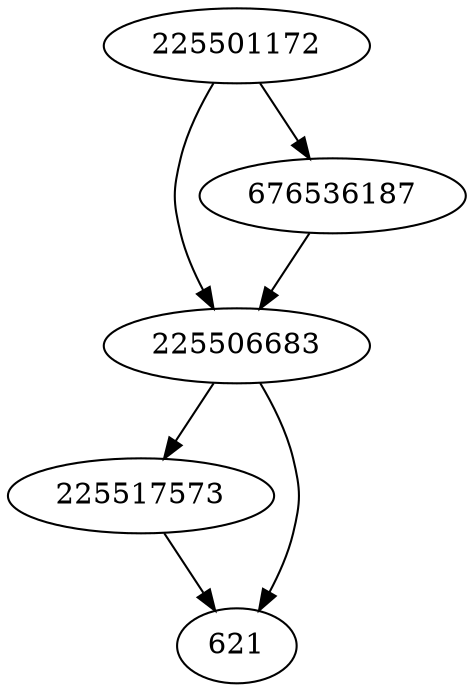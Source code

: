 strict digraph  {
225517573;
621;
225506683;
225501172;
676536187;
225517573 -> 621;
225506683 -> 621;
225506683 -> 225517573;
225501172 -> 225506683;
225501172 -> 676536187;
676536187 -> 225506683;
}
